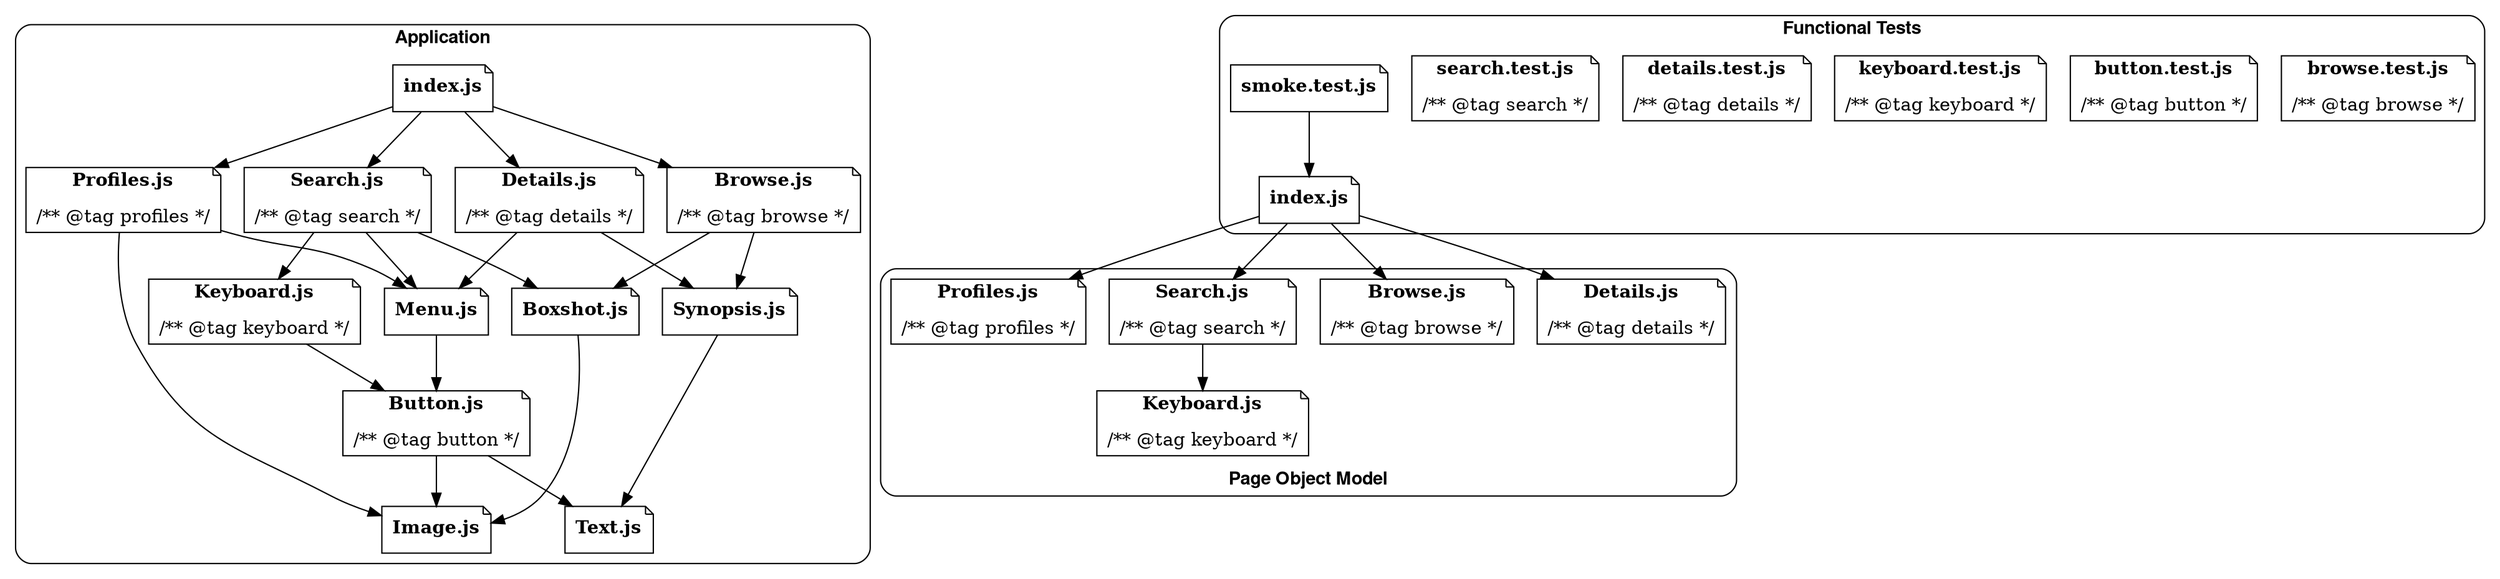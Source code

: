 digraph G {
  graph [shape = box; style = rounded; fontname = "Helvetica,Arial,sans-serif";];
  node [shape = note; style = rounded;];
  
  subgraph routes {
    label = <<b>Application</b>>;
    cluster = true;
    
    route_index [label = <<b>index.js</b>>;];
    route_profiles [label = <<b>Profiles.js</b><br/><br/>/** @tag profiles */>;];
    route_search [label = <<b>Search.js</b><br/><br/>/** @tag search */>;];
    route_details [label = <<b>Details.js</b><br/><br/>/** @tag details */>;];
    route_browse [label = <<b>Browse.js</b><br/><br/>/** @tag browse */>;];
    component_menu [label = <<b>Menu.js</b>>;];
    component_keyboard [label = <<b>Keyboard.js</b><br/><br/>/** @tag keyboard */>;];
    component_boxshot [label = <<b>Boxshot.js</b>>;];
    component_synopsis [label = <<b>Synopsis.js</b>>;];
    component_button [label = <<b>Button.js</b><br/><br/>/** @tag button */>;];
    component_image [label = <<b>Image.js</b>>;];
    component_text [label = <<b>Text.js</b>>;];
    
    route_index -> route_browse;
    route_index -> route_profiles;
    route_index -> route_details;
    route_index -> route_search;
    route_browse -> component_synopsis;
    route_browse -> component_boxshot;
    route_profiles -> component_menu;
    route_profiles -> component_image;
    route_details -> component_synopsis;
    route_details -> component_menu;
    route_search -> component_menu;
    route_search -> component_boxshot;
    route_search -> component_keyboard;
    
    component_menu -> component_button;
    component_keyboard -> component_button;
    component_boxshot -> component_image;
    component_synopsis -> component_text;
    component_button -> component_image;
    component_button -> component_text;
  }
  
  subgraph tests {
    label = <<b>Functional Tests</b>>;
    cluster = true;
    
    test_browse [label = <<b>browse.test.js</b><br/><br/>/** @tag browse */>;];
    test_button [label = <<b>button.test.js</b><br/><br/>/** @tag button */>;];
    test_keyboard [label = <<b>keyboard.test.js</b><br/><br/>/** @tag keyboard */>;];
    test_details [label = <<b>details.test.js</b><br/><br/>/** @tag details */>;];
    test_search [label = <<b>search.test.js</b><br/><br/>/** @tag search */>;];
    test_smoke [label = <<b>smoke.test.js</b>>;];
    
    test_smoke -> pom_index;
  }
  
  subgraph page_object_model {
    label = <<b>Page Object Model</b>>;
    labelloc = "b";
    cluster = true;
    
    pom_index [label = <<b>index.js</b>>;];
    pom_search [label = <<b>Search.js</b><br/><br/>/** @tag search */>;];
    pom_profiles [label = <<b>Profiles.js</b><br/><br/>/** @tag profiles */>;];
    pom_details [label = <<b>Details.js</b><br/><br/>/** @tag details */>;];
    pom_browse [label = <<b>Browse.js</b><br/><br/>/** @tag browse */>;];
    pom_keyboard [label = <<b>Keyboard.js</b><br/><br/>/** @tag keyboard */>;];
    
    pom_index -> pom_search;
    pom_index -> pom_profiles;
    pom_index -> pom_details;
    pom_index -> pom_browse;
    pom_search -> pom_keyboard;
  }
}
